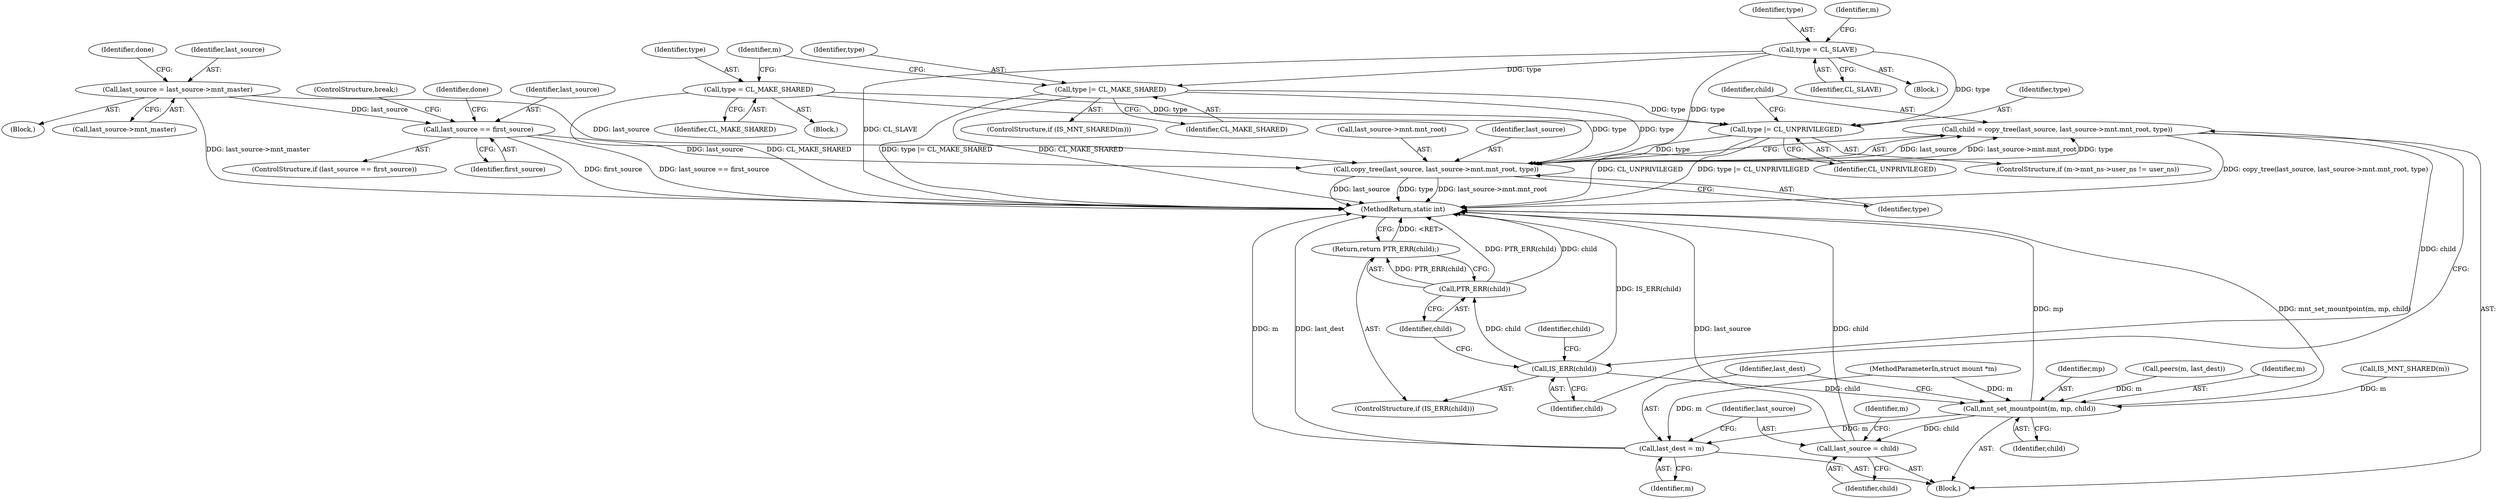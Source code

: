 digraph "0_linux_5ec0811d30378ae104f250bfc9b3640242d81e3f_0@pointer" {
"1000215" [label="(Call,child = copy_tree(last_source, last_source->mnt.mnt_root, type))"];
"1000217" [label="(Call,copy_tree(last_source, last_source->mnt.mnt_root, type))"];
"1000188" [label="(Call,last_source = last_source->mnt_master)"];
"1000170" [label="(Call,last_source == first_source)"];
"1000132" [label="(Call,type = CL_MAKE_SHARED)"];
"1000212" [label="(Call,type |= CL_UNPRIVILEGED)"];
"1000195" [label="(Call,type = CL_SLAVE)"];
"1000201" [label="(Call,type |= CL_MAKE_SHARED)"];
"1000226" [label="(Call,IS_ERR(child))"];
"1000229" [label="(Call,PTR_ERR(child))"];
"1000228" [label="(Return,return PTR_ERR(child);)"];
"1000238" [label="(Call,mnt_set_mountpoint(m, mp, child))"];
"1000242" [label="(Call,last_dest = m)"];
"1000245" [label="(Call,last_source = child)"];
"1000226" [label="(Call,IS_ERR(child))"];
"1000189" [label="(Identifier,last_source)"];
"1000247" [label="(Identifier,child)"];
"1000219" [label="(Call,last_source->mnt.mnt_root)"];
"1000244" [label="(Identifier,m)"];
"1000106" [label="(Block,)"];
"1000170" [label="(Call,last_source == first_source)"];
"1000204" [label="(ControlStructure,if (m->mnt_ns->user_ns != user_ns))"];
"1000199" [label="(Call,IS_MNT_SHARED(m))"];
"1000132" [label="(Call,type = CL_MAKE_SHARED)"];
"1000243" [label="(Identifier,last_dest)"];
"1000242" [label="(Call,last_dest = m)"];
"1000197" [label="(Identifier,CL_SLAVE)"];
"1000136" [label="(Block,)"];
"1000251" [label="(Identifier,m)"];
"1000194" [label="(Identifier,done)"];
"1000196" [label="(Identifier,type)"];
"1000225" [label="(ControlStructure,if (IS_ERR(child)))"];
"1000212" [label="(Call,type |= CL_UNPRIVILEGED)"];
"1000240" [label="(Identifier,mp)"];
"1000133" [label="(Identifier,type)"];
"1000213" [label="(Identifier,type)"];
"1000230" [label="(Identifier,child)"];
"1000173" [label="(ControlStructure,break;)"];
"1000190" [label="(Call,last_source->mnt_master)"];
"1000208" [label="(Identifier,m)"];
"1000131" [label="(Block,)"];
"1000241" [label="(Identifier,child)"];
"1000227" [label="(Identifier,child)"];
"1000216" [label="(Identifier,child)"];
"1000200" [label="(Identifier,m)"];
"1000128" [label="(Call,peers(m, last_dest))"];
"1000246" [label="(Identifier,last_source)"];
"1000238" [label="(Call,mnt_set_mountpoint(m, mp, child))"];
"1000224" [label="(Identifier,type)"];
"1000172" [label="(Identifier,first_source)"];
"1000175" [label="(Identifier,done)"];
"1000217" [label="(Call,copy_tree(last_source, last_source->mnt.mnt_root, type))"];
"1000198" [label="(ControlStructure,if (IS_MNT_SHARED(m)))"];
"1000195" [label="(Call,type = CL_SLAVE)"];
"1000239" [label="(Identifier,m)"];
"1000228" [label="(Return,return PTR_ERR(child);)"];
"1000273" [label="(MethodReturn,static int)"];
"1000218" [label="(Identifier,last_source)"];
"1000214" [label="(Identifier,CL_UNPRIVILEGED)"];
"1000201" [label="(Call,type |= CL_MAKE_SHARED)"];
"1000134" [label="(Identifier,CL_MAKE_SHARED)"];
"1000203" [label="(Identifier,CL_MAKE_SHARED)"];
"1000234" [label="(Identifier,child)"];
"1000245" [label="(Call,last_source = child)"];
"1000171" [label="(Identifier,last_source)"];
"1000169" [label="(ControlStructure,if (last_source == first_source))"];
"1000202" [label="(Identifier,type)"];
"1000162" [label="(Block,)"];
"1000215" [label="(Call,child = copy_tree(last_source, last_source->mnt.mnt_root, type))"];
"1000229" [label="(Call,PTR_ERR(child))"];
"1000105" [label="(MethodParameterIn,struct mount *m)"];
"1000188" [label="(Call,last_source = last_source->mnt_master)"];
"1000215" -> "1000106"  [label="AST: "];
"1000215" -> "1000217"  [label="CFG: "];
"1000216" -> "1000215"  [label="AST: "];
"1000217" -> "1000215"  [label="AST: "];
"1000227" -> "1000215"  [label="CFG: "];
"1000215" -> "1000273"  [label="DDG: copy_tree(last_source, last_source->mnt.mnt_root, type)"];
"1000217" -> "1000215"  [label="DDG: last_source"];
"1000217" -> "1000215"  [label="DDG: last_source->mnt.mnt_root"];
"1000217" -> "1000215"  [label="DDG: type"];
"1000215" -> "1000226"  [label="DDG: child"];
"1000217" -> "1000224"  [label="CFG: "];
"1000218" -> "1000217"  [label="AST: "];
"1000219" -> "1000217"  [label="AST: "];
"1000224" -> "1000217"  [label="AST: "];
"1000217" -> "1000273"  [label="DDG: last_source->mnt.mnt_root"];
"1000217" -> "1000273"  [label="DDG: last_source"];
"1000217" -> "1000273"  [label="DDG: type"];
"1000188" -> "1000217"  [label="DDG: last_source"];
"1000170" -> "1000217"  [label="DDG: last_source"];
"1000132" -> "1000217"  [label="DDG: type"];
"1000212" -> "1000217"  [label="DDG: type"];
"1000195" -> "1000217"  [label="DDG: type"];
"1000201" -> "1000217"  [label="DDG: type"];
"1000188" -> "1000162"  [label="AST: "];
"1000188" -> "1000190"  [label="CFG: "];
"1000189" -> "1000188"  [label="AST: "];
"1000190" -> "1000188"  [label="AST: "];
"1000194" -> "1000188"  [label="CFG: "];
"1000188" -> "1000273"  [label="DDG: last_source->mnt_master"];
"1000188" -> "1000170"  [label="DDG: last_source"];
"1000170" -> "1000169"  [label="AST: "];
"1000170" -> "1000172"  [label="CFG: "];
"1000171" -> "1000170"  [label="AST: "];
"1000172" -> "1000170"  [label="AST: "];
"1000173" -> "1000170"  [label="CFG: "];
"1000175" -> "1000170"  [label="CFG: "];
"1000170" -> "1000273"  [label="DDG: first_source"];
"1000170" -> "1000273"  [label="DDG: last_source == first_source"];
"1000132" -> "1000131"  [label="AST: "];
"1000132" -> "1000134"  [label="CFG: "];
"1000133" -> "1000132"  [label="AST: "];
"1000134" -> "1000132"  [label="AST: "];
"1000208" -> "1000132"  [label="CFG: "];
"1000132" -> "1000273"  [label="DDG: CL_MAKE_SHARED"];
"1000132" -> "1000212"  [label="DDG: type"];
"1000212" -> "1000204"  [label="AST: "];
"1000212" -> "1000214"  [label="CFG: "];
"1000213" -> "1000212"  [label="AST: "];
"1000214" -> "1000212"  [label="AST: "];
"1000216" -> "1000212"  [label="CFG: "];
"1000212" -> "1000273"  [label="DDG: CL_UNPRIVILEGED"];
"1000212" -> "1000273"  [label="DDG: type |= CL_UNPRIVILEGED"];
"1000195" -> "1000212"  [label="DDG: type"];
"1000201" -> "1000212"  [label="DDG: type"];
"1000195" -> "1000136"  [label="AST: "];
"1000195" -> "1000197"  [label="CFG: "];
"1000196" -> "1000195"  [label="AST: "];
"1000197" -> "1000195"  [label="AST: "];
"1000200" -> "1000195"  [label="CFG: "];
"1000195" -> "1000273"  [label="DDG: CL_SLAVE"];
"1000195" -> "1000201"  [label="DDG: type"];
"1000201" -> "1000198"  [label="AST: "];
"1000201" -> "1000203"  [label="CFG: "];
"1000202" -> "1000201"  [label="AST: "];
"1000203" -> "1000201"  [label="AST: "];
"1000208" -> "1000201"  [label="CFG: "];
"1000201" -> "1000273"  [label="DDG: type |= CL_MAKE_SHARED"];
"1000201" -> "1000273"  [label="DDG: CL_MAKE_SHARED"];
"1000226" -> "1000225"  [label="AST: "];
"1000226" -> "1000227"  [label="CFG: "];
"1000227" -> "1000226"  [label="AST: "];
"1000230" -> "1000226"  [label="CFG: "];
"1000234" -> "1000226"  [label="CFG: "];
"1000226" -> "1000273"  [label="DDG: IS_ERR(child)"];
"1000226" -> "1000229"  [label="DDG: child"];
"1000226" -> "1000238"  [label="DDG: child"];
"1000229" -> "1000228"  [label="AST: "];
"1000229" -> "1000230"  [label="CFG: "];
"1000230" -> "1000229"  [label="AST: "];
"1000228" -> "1000229"  [label="CFG: "];
"1000229" -> "1000273"  [label="DDG: PTR_ERR(child)"];
"1000229" -> "1000273"  [label="DDG: child"];
"1000229" -> "1000228"  [label="DDG: PTR_ERR(child)"];
"1000228" -> "1000225"  [label="AST: "];
"1000273" -> "1000228"  [label="CFG: "];
"1000228" -> "1000273"  [label="DDG: <RET>"];
"1000238" -> "1000106"  [label="AST: "];
"1000238" -> "1000241"  [label="CFG: "];
"1000239" -> "1000238"  [label="AST: "];
"1000240" -> "1000238"  [label="AST: "];
"1000241" -> "1000238"  [label="AST: "];
"1000243" -> "1000238"  [label="CFG: "];
"1000238" -> "1000273"  [label="DDG: mp"];
"1000238" -> "1000273"  [label="DDG: mnt_set_mountpoint(m, mp, child)"];
"1000199" -> "1000238"  [label="DDG: m"];
"1000128" -> "1000238"  [label="DDG: m"];
"1000105" -> "1000238"  [label="DDG: m"];
"1000238" -> "1000242"  [label="DDG: m"];
"1000238" -> "1000245"  [label="DDG: child"];
"1000242" -> "1000106"  [label="AST: "];
"1000242" -> "1000244"  [label="CFG: "];
"1000243" -> "1000242"  [label="AST: "];
"1000244" -> "1000242"  [label="AST: "];
"1000246" -> "1000242"  [label="CFG: "];
"1000242" -> "1000273"  [label="DDG: m"];
"1000242" -> "1000273"  [label="DDG: last_dest"];
"1000105" -> "1000242"  [label="DDG: m"];
"1000245" -> "1000106"  [label="AST: "];
"1000245" -> "1000247"  [label="CFG: "];
"1000246" -> "1000245"  [label="AST: "];
"1000247" -> "1000245"  [label="AST: "];
"1000251" -> "1000245"  [label="CFG: "];
"1000245" -> "1000273"  [label="DDG: last_source"];
"1000245" -> "1000273"  [label="DDG: child"];
}
